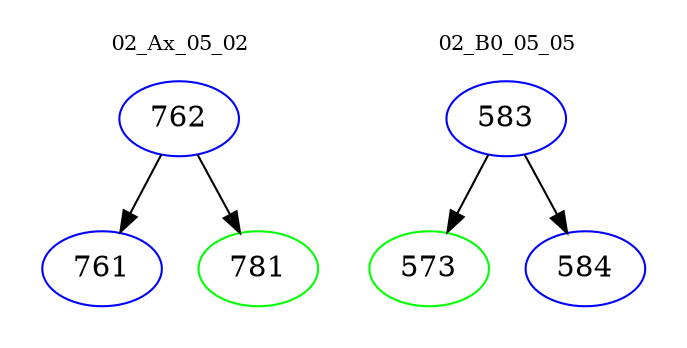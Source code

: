 digraph{
subgraph cluster_0 {
color = white
label = "02_Ax_05_02";
fontsize=10;
T0_762 [label="762", color="blue"]
T0_762 -> T0_761 [color="black"]
T0_761 [label="761", color="blue"]
T0_762 -> T0_781 [color="black"]
T0_781 [label="781", color="green"]
}
subgraph cluster_1 {
color = white
label = "02_B0_05_05";
fontsize=10;
T1_583 [label="583", color="blue"]
T1_583 -> T1_573 [color="black"]
T1_573 [label="573", color="green"]
T1_583 -> T1_584 [color="black"]
T1_584 [label="584", color="blue"]
}
}
